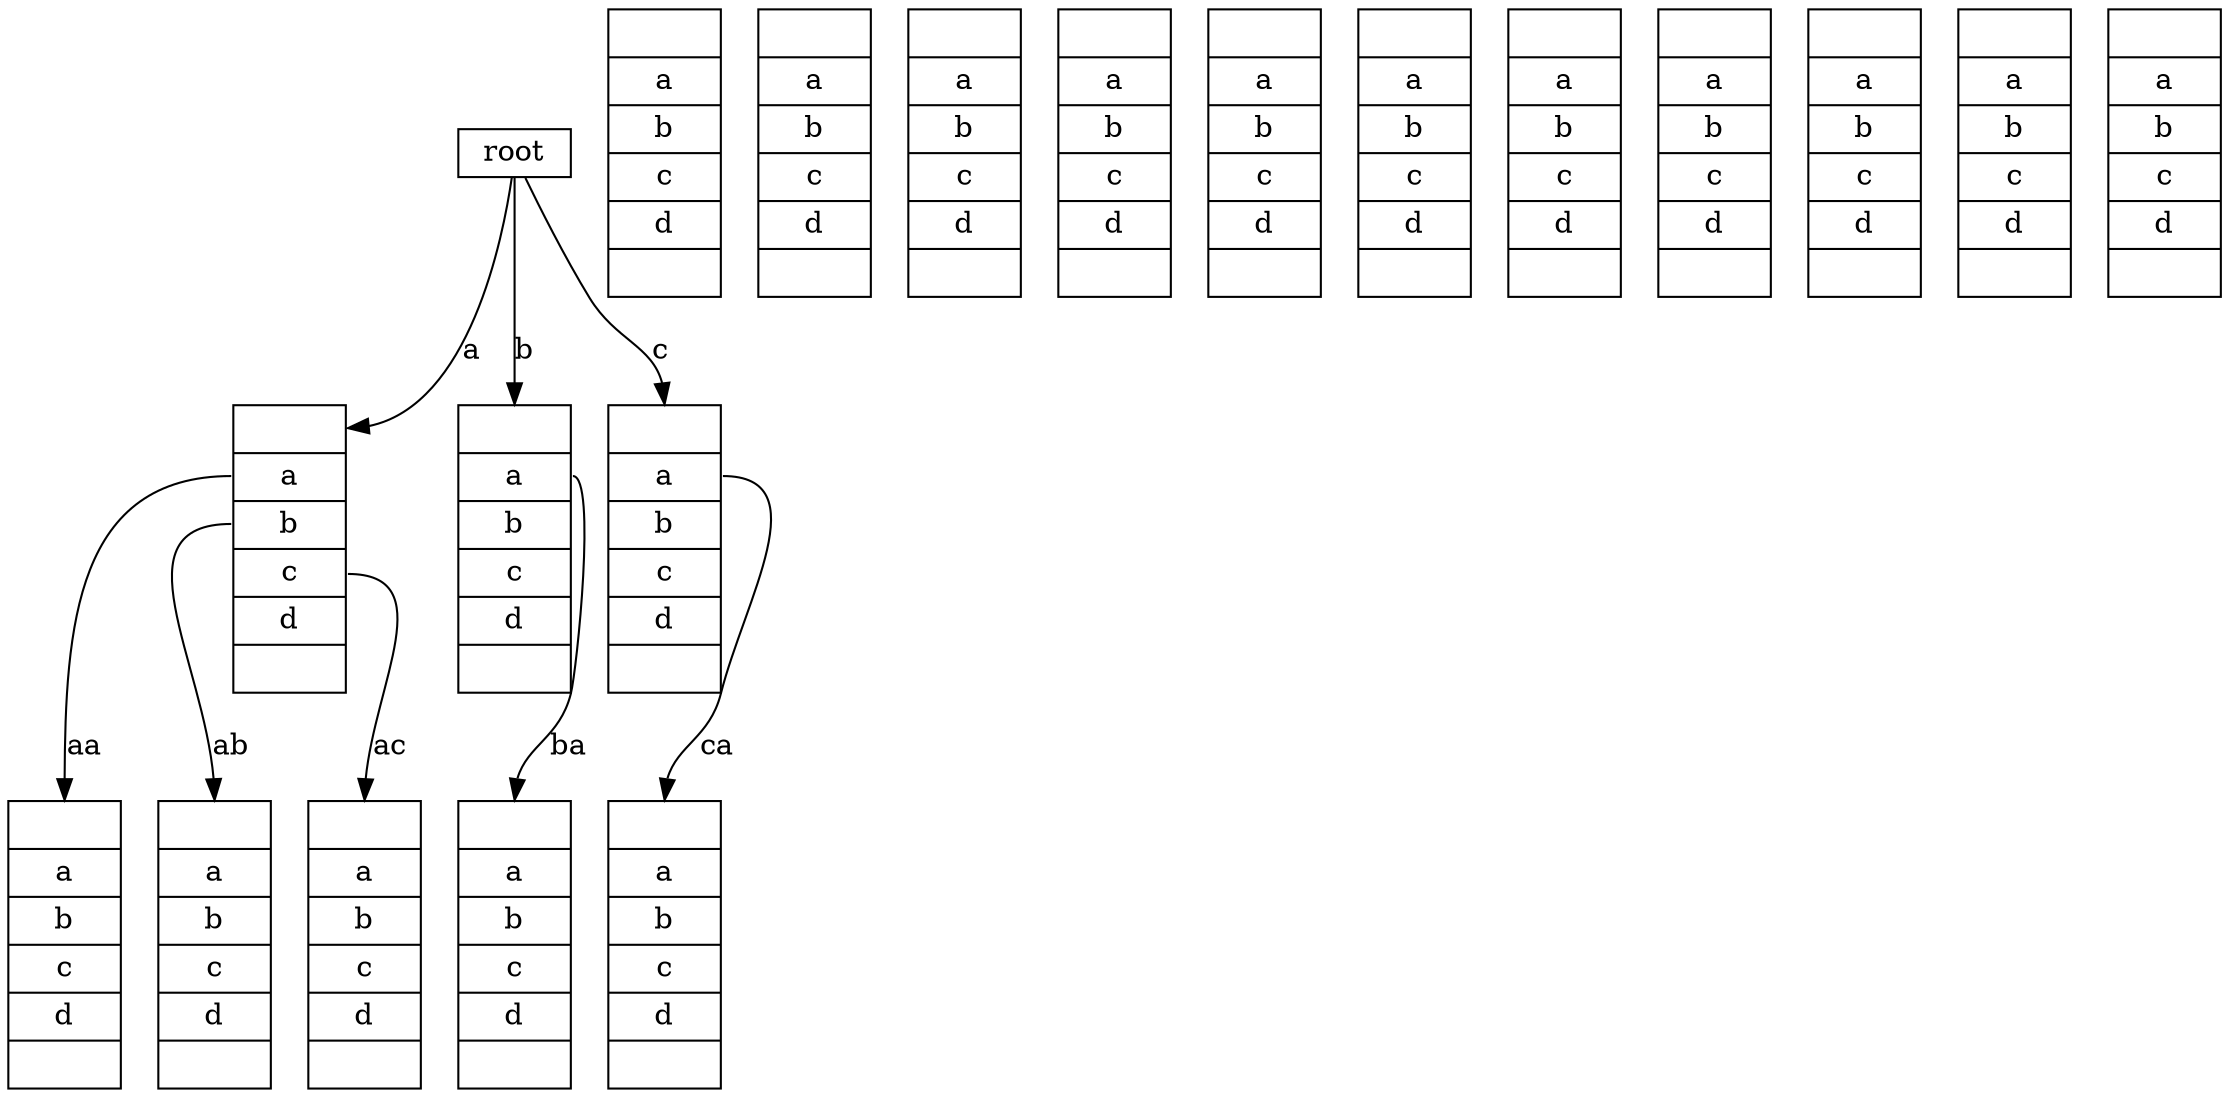 digraph trie{
	node [shape = record,height=.1];
	node_0 [label="root"];
	node_a [label="{<head>|<a>a|<b>b|<c>c|<d>d|<exist>}"];
	node_b [label="{<head>|<a>a|<b>b|<c>c|<d>d|<exist>}"];
	node_c [label="{<head>|<a>a|<b>b|<c>c|<d>d|<exist>}"];
	node_aa [label="{<head>|<a>a|<b>b|<c>c|<d>d|<exist>}"];
	node_ab [label="{<head>|<a>a|<b>b|<c>c|<d>d|<exist>}"];
	node_ac [label="{<head>|<a>a|<b>b|<c>c|<d>d|<exist>}"];
	node_ba [label="{<head>|<a>a|<b>b|<c>c|<d>d|<exist>}"];
	node_ca [label="{<head>|<a>a|<b>b|<c>c|<d>d|<exist>}"];
	node_aba [label="{<head>|<a>a|<b>b|<c>c|<d>d|<exist>}"];
	node_abc [label="{<head>|<a>a|<b>b|<c>c|<d>d|<exist>}"];
	node_baa [label="{<head>|<a>a|<b>b|<c>c|<d>d|<exist>}"];
	node_bab [label="{<head>|<a>a|<b>b|<c>c|<d>d|<exist>}"];
	node_bac [label="{<head>|<a>a|<b>b|<c>c|<d>d|<exist>}"];
	node_cab [label="{<head>|<a>a|<b>b|<c>c|<d>d|<exist>}"];
	node_abba [label="{<head>|<a>a|<b>b|<c>c|<d>d|<exist>}"];
	node_baba [label="{<head>|<a>a|<b>b|<c>c|<d>d|<exist>}"];
	node_caba [label="{<head>|<a>a|<b>b|<c>c|<d>d|<exist>}"];
	node_abaca [label="{<head>|<a>a|<b>b|<c>c|<d>d|<exist>}"];
	node_caaba [label="{<head>|<a>a|<b>b|<c>c|<d>d|<exist>}"];

	//node_0
	node_0->node_a:head [label="a"];
	node_0->node_b:head [label="b"];
	node_0->node_c:head [label="c"];
	
	//node_a
	node_a:a->node_aa:head [label="aa"];
	node_a:b->node_ab:head [label="ab"];
	node_a:c->node_ac:head [label="ac"];

	//node_b
	node_b:a->node_ba:head [label="ba"];

	//node_c
	node_c:a->node_ca:head [label="ca"];


}